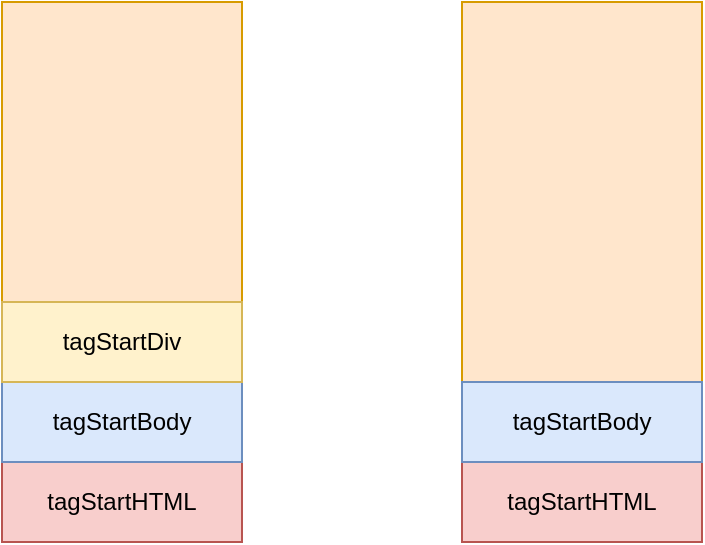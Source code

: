 <mxfile version="14.9.2" type="github">
  <diagram id="H6pyBNZ6TsDvY51sgaEQ" name="Page-1">
    <mxGraphModel dx="782" dy="492" grid="1" gridSize="10" guides="1" tooltips="1" connect="1" arrows="1" fold="1" page="1" pageScale="1" pageWidth="827" pageHeight="1169" math="0" shadow="0">
      <root>
        <mxCell id="0" />
        <mxCell id="1" parent="0" />
        <mxCell id="gjUBNejyAww0I9BJgPzB-1" value="" style="rounded=0;whiteSpace=wrap;html=1;fillColor=#ffe6cc;strokeColor=#d79b00;" vertex="1" parent="1">
          <mxGeometry x="180" y="230" width="120" height="270" as="geometry" />
        </mxCell>
        <mxCell id="gjUBNejyAww0I9BJgPzB-2" value="tagStartHTML" style="text;html=1;strokeColor=#b85450;fillColor=#f8cecc;align=center;verticalAlign=middle;whiteSpace=wrap;rounded=0;" vertex="1" parent="1">
          <mxGeometry x="180" y="460" width="120" height="40" as="geometry" />
        </mxCell>
        <mxCell id="gjUBNejyAww0I9BJgPzB-4" value="tagStartBody" style="text;html=1;strokeColor=#6c8ebf;fillColor=#dae8fc;align=center;verticalAlign=middle;whiteSpace=wrap;rounded=0;" vertex="1" parent="1">
          <mxGeometry x="180" y="420" width="120" height="40" as="geometry" />
        </mxCell>
        <mxCell id="gjUBNejyAww0I9BJgPzB-7" value="tagStartDiv" style="text;html=1;strokeColor=#d6b656;fillColor=#fff2cc;align=center;verticalAlign=middle;whiteSpace=wrap;rounded=0;" vertex="1" parent="1">
          <mxGeometry x="180" y="380" width="120" height="40" as="geometry" />
        </mxCell>
        <mxCell id="gjUBNejyAww0I9BJgPzB-18" value="" style="rounded=0;whiteSpace=wrap;html=1;fillColor=#ffe6cc;strokeColor=#d79b00;" vertex="1" parent="1">
          <mxGeometry x="410" y="230" width="120" height="270" as="geometry" />
        </mxCell>
        <mxCell id="gjUBNejyAww0I9BJgPzB-19" value="tagStartHTML" style="text;html=1;strokeColor=#b85450;fillColor=#f8cecc;align=center;verticalAlign=middle;whiteSpace=wrap;rounded=0;" vertex="1" parent="1">
          <mxGeometry x="410" y="460" width="120" height="40" as="geometry" />
        </mxCell>
        <mxCell id="gjUBNejyAww0I9BJgPzB-20" value="tagStartBody" style="text;html=1;strokeColor=#6c8ebf;fillColor=#dae8fc;align=center;verticalAlign=middle;whiteSpace=wrap;rounded=0;" vertex="1" parent="1">
          <mxGeometry x="410" y="420" width="120" height="40" as="geometry" />
        </mxCell>
      </root>
    </mxGraphModel>
  </diagram>
</mxfile>
